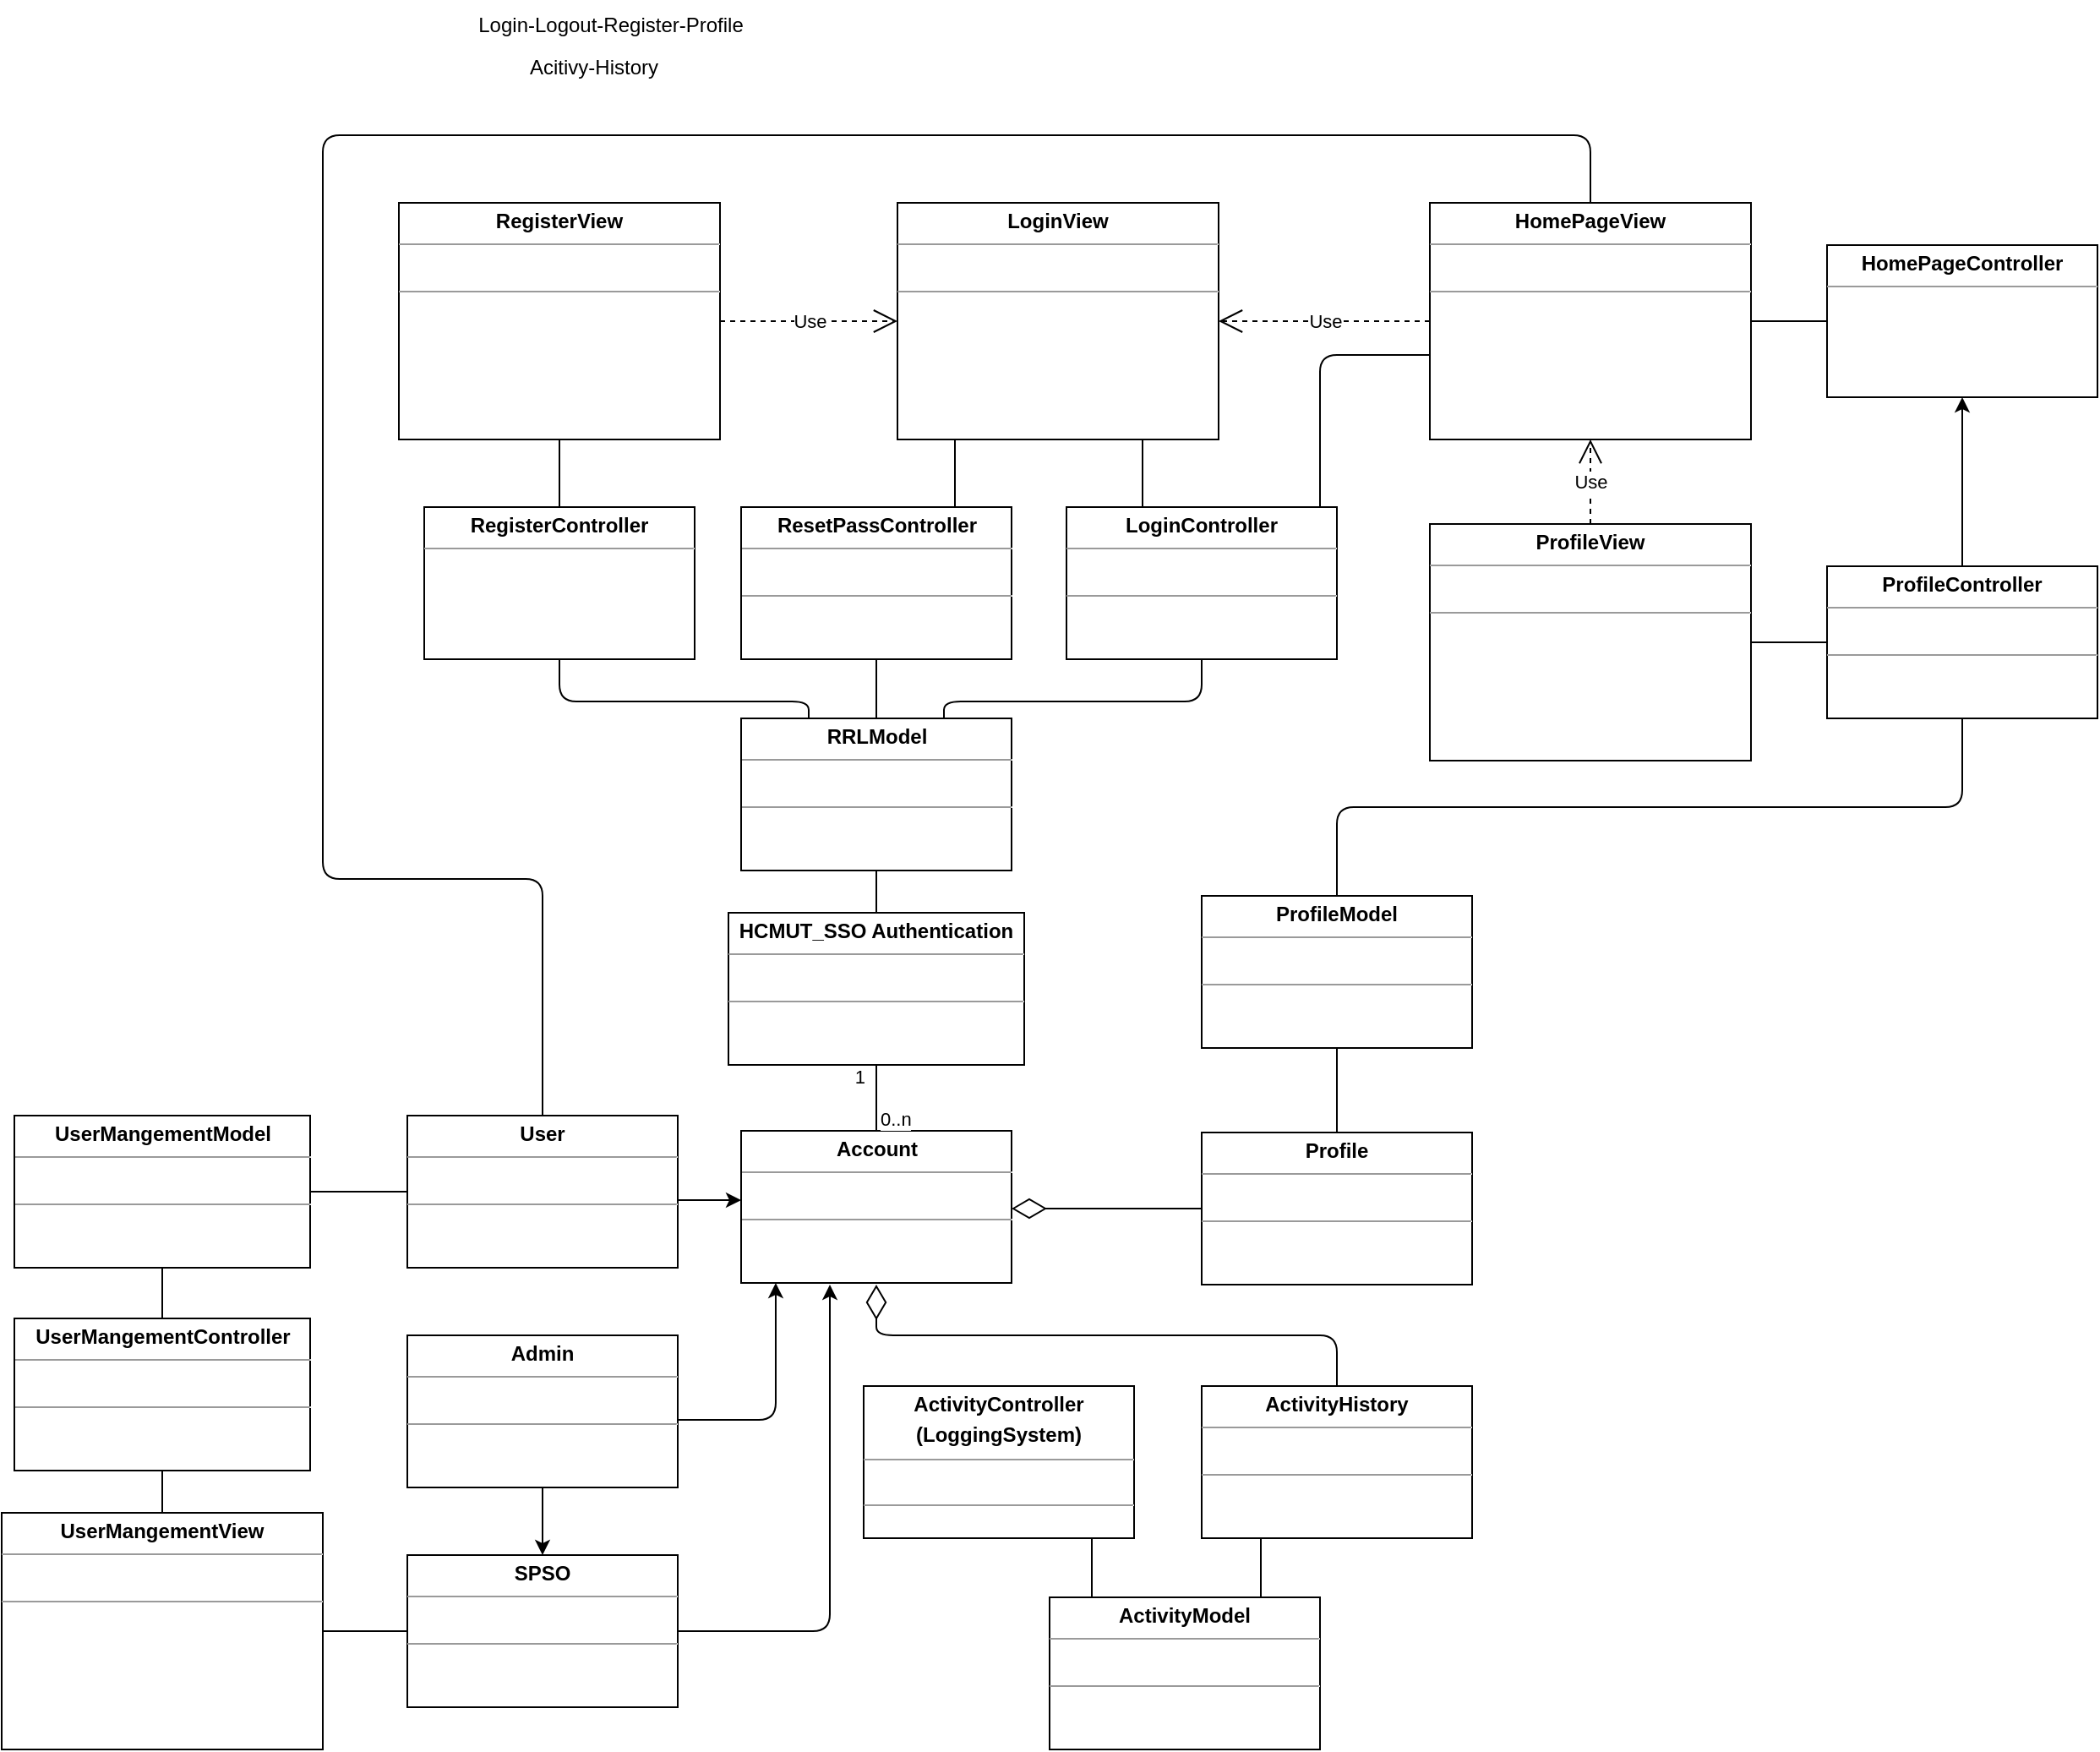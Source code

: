 <mxfile version="22.0.6" type="google">
  <diagram id="RbD1MbEQ72EHGlofWFE-" name="Page-1">
    <mxGraphModel grid="1" page="1" gridSize="10" guides="1" tooltips="1" connect="1" arrows="1" fold="1" pageScale="1" pageWidth="850" pageHeight="1100" math="0" shadow="0">
      <root>
        <mxCell id="0" />
        <mxCell id="1" parent="0" />
        <mxCell id="41" style="edgeStyle=elbowEdgeStyle;shape=connector;rounded=1;html=1;labelBackgroundColor=default;strokeColor=default;fontFamily=Helvetica;fontSize=11;fontColor=default;endArrow=none;endFill=0;" edge="1" parent="1" target="52">
          <mxGeometry relative="1" as="geometry">
            <mxPoint x="445" y="300" as="sourcePoint" />
          </mxGeometry>
        </mxCell>
        <mxCell id="42" style="edgeStyle=elbowEdgeStyle;shape=connector;rounded=1;html=1;labelBackgroundColor=default;strokeColor=default;fontFamily=Helvetica;fontSize=11;fontColor=default;endArrow=none;endFill=0;" edge="1" parent="1" source="43" target="61">
          <mxGeometry relative="1" as="geometry" />
        </mxCell>
        <mxCell id="43" value="&lt;p style=&quot;margin:0px;margin-top:4px;text-align:center;&quot;&gt;&lt;b&gt;LoginView&lt;/b&gt;&lt;/p&gt;&lt;hr size=&quot;1&quot;&gt;&lt;p style=&quot;margin:0px;margin-left:4px;&quot;&gt;&lt;br&gt;&lt;/p&gt;&lt;hr size=&quot;1&quot;&gt;&lt;p style=&quot;margin:0px;margin-left:4px;&quot;&gt;&lt;br&gt;&lt;/p&gt;" style="verticalAlign=top;align=left;overflow=fill;fontSize=12;fontFamily=Helvetica;html=1;" vertex="1" parent="1">
          <mxGeometry x="300" y="160" width="190" height="140" as="geometry" />
        </mxCell>
        <mxCell id="44" style="edgeStyle=elbowEdgeStyle;shape=connector;rounded=1;html=1;labelBackgroundColor=default;strokeColor=default;fontFamily=Helvetica;fontSize=11;fontColor=default;endArrow=none;endFill=0;elbow=vertical;exitX=0.25;exitY=0;exitDx=0;exitDy=0;" edge="1" parent="1" source="LM0QL2qeHC5SiXQ_91Bi-105">
          <mxGeometry relative="1" as="geometry">
            <mxPoint x="100" y="430" as="targetPoint" />
            <Array as="points">
              <mxPoint x="220" y="455" />
            </Array>
          </mxGeometry>
        </mxCell>
        <mxCell id="45" style="edgeStyle=elbowEdgeStyle;shape=connector;rounded=1;html=1;labelBackgroundColor=default;strokeColor=default;fontFamily=Helvetica;fontSize=11;fontColor=default;endArrow=none;endFill=0;elbow=vertical;exitX=0.75;exitY=0;exitDx=0;exitDy=0;" edge="1" parent="1" source="LM0QL2qeHC5SiXQ_91Bi-105" target="52">
          <mxGeometry relative="1" as="geometry">
            <Array as="points">
              <mxPoint x="360" y="455" />
            </Array>
          </mxGeometry>
        </mxCell>
        <mxCell id="46" value="&lt;p style=&quot;margin:0px;margin-top:4px;text-align:center;&quot;&gt;&lt;b&gt;HCMUT_SSO Authentication&lt;/b&gt;&lt;/p&gt;&lt;hr size=&quot;1&quot;&gt;&lt;p style=&quot;margin:0px;margin-left:4px;&quot;&gt;&lt;br&gt;&lt;/p&gt;&lt;hr size=&quot;1&quot;&gt;&lt;p style=&quot;margin:0px;margin-left:4px;&quot;&gt;&lt;br&gt;&lt;/p&gt;" style="verticalAlign=top;align=left;overflow=fill;fontSize=12;fontFamily=Helvetica;html=1;" vertex="1" parent="1">
          <mxGeometry x="200" y="580" width="175" height="90" as="geometry" />
        </mxCell>
        <mxCell id="76" style="edgeStyle=elbowEdgeStyle;elbow=vertical;html=1;endArrow=none;endFill=0;startArrow=diamondThin;startFill=0;startSize=18;" edge="1" parent="1" target="75">
          <mxGeometry relative="1" as="geometry">
            <mxPoint x="367.5" y="755" as="sourcePoint" />
          </mxGeometry>
        </mxCell>
        <mxCell id="47" value="&lt;p style=&quot;margin:0px;margin-top:4px;text-align:center;&quot;&gt;&lt;b&gt;Account&lt;/b&gt;&lt;/p&gt;&lt;hr size=&quot;1&quot;&gt;&lt;p style=&quot;margin:0px;margin-left:4px;&quot;&gt;&lt;br&gt;&lt;/p&gt;&lt;hr size=&quot;1&quot;&gt;&lt;p style=&quot;margin:0px;margin-left:4px;&quot;&gt;&lt;br&gt;&lt;/p&gt;" style="verticalAlign=top;align=left;overflow=fill;fontSize=12;fontFamily=Helvetica;html=1;" vertex="1" parent="1">
          <mxGeometry x="207.5" y="709" width="160" height="90" as="geometry" />
        </mxCell>
        <mxCell id="blGYwX5uYEYKVQdctouh-102" style="edgeStyle=orthogonalEdgeStyle;rounded=1;orthogonalLoop=1;jettySize=auto;html=1;endArrow=none;endFill=0;" edge="1" parent="1" source="48" target="87">
          <mxGeometry relative="1" as="geometry">
            <Array as="points">
              <mxPoint x="710" y="120" />
              <mxPoint x="-40" y="120" />
              <mxPoint x="-40" y="560" />
              <mxPoint x="90" y="560" />
            </Array>
          </mxGeometry>
        </mxCell>
        <mxCell id="48" value="&lt;p style=&quot;margin:0px;margin-top:4px;text-align:center;&quot;&gt;&lt;b&gt;HomePageView&lt;/b&gt;&lt;/p&gt;&lt;hr size=&quot;1&quot;&gt;&lt;p style=&quot;margin:0px;margin-left:4px;&quot;&gt;&lt;br&gt;&lt;/p&gt;&lt;hr size=&quot;1&quot;&gt;&lt;p style=&quot;margin:0px;margin-left:4px;&quot;&gt;&lt;br&gt;&lt;/p&gt;" style="verticalAlign=top;align=left;overflow=fill;fontSize=12;fontFamily=Helvetica;html=1;" vertex="1" parent="1">
          <mxGeometry x="615" y="160" width="190" height="140" as="geometry" />
        </mxCell>
        <mxCell id="49" style="edgeStyle=none;html=1;entryX=0.5;entryY=0;entryDx=0;entryDy=0;endArrow=none;endFill=0;" edge="1" parent="1" source="50">
          <mxGeometry relative="1" as="geometry">
            <mxPoint x="100" y="340" as="targetPoint" />
          </mxGeometry>
        </mxCell>
        <mxCell id="50" value="&lt;p style=&quot;margin:0px;margin-top:4px;text-align:center;&quot;&gt;&lt;b&gt;RegisterView&lt;/b&gt;&lt;/p&gt;&lt;hr size=&quot;1&quot;&gt;&lt;p style=&quot;margin:0px;margin-left:4px;&quot;&gt;&lt;br&gt;&lt;/p&gt;&lt;hr size=&quot;1&quot;&gt;&lt;p style=&quot;margin:0px;margin-left:4px;&quot;&gt;&lt;br&gt;&lt;/p&gt;" style="verticalAlign=top;align=left;overflow=fill;fontSize=12;fontFamily=Helvetica;html=1;" vertex="1" parent="1">
          <mxGeometry x="5" y="160" width="190" height="140" as="geometry" />
        </mxCell>
        <mxCell id="51" style="edgeStyle=elbowEdgeStyle;html=1;endArrow=none;endFill=0;elbow=vertical;" edge="1" parent="1" source="52" target="48">
          <mxGeometry relative="1" as="geometry">
            <Array as="points">
              <mxPoint x="550" y="250" />
            </Array>
          </mxGeometry>
        </mxCell>
        <mxCell id="52" value="&lt;p style=&quot;margin:0px;margin-top:4px;text-align:center;&quot;&gt;&lt;b&gt;LoginController&lt;/b&gt;&lt;/p&gt;&lt;hr size=&quot;1&quot;&gt;&lt;p style=&quot;margin:0px;margin-left:4px;&quot;&gt;&lt;br&gt;&lt;/p&gt;&lt;hr size=&quot;1&quot;&gt;&lt;p style=&quot;margin:0px;margin-left:4px;&quot;&gt;&lt;br&gt;&lt;/p&gt;" style="verticalAlign=top;align=left;overflow=fill;fontSize=12;fontFamily=Helvetica;html=1;" vertex="1" parent="1">
          <mxGeometry x="400" y="340" width="160" height="90" as="geometry" />
        </mxCell>
        <mxCell id="64" style="edgeStyle=none;html=1;endArrow=none;endFill=0;" edge="1" parent="1" source="53" target="48">
          <mxGeometry relative="1" as="geometry" />
        </mxCell>
        <mxCell id="53" value="&lt;p style=&quot;margin:0px;margin-top:4px;text-align:center;&quot;&gt;&lt;b&gt;HomePageController&lt;/b&gt;&lt;/p&gt;&lt;hr size=&quot;1&quot;&gt;&lt;p style=&quot;margin:0px;margin-left:4px;&quot;&gt;&lt;/p&gt;&lt;p style=&quot;margin:0px;margin-left:4px;&quot;&gt;&lt;br&gt;&lt;/p&gt;" style="verticalAlign=top;align=left;overflow=fill;fontSize=12;fontFamily=Helvetica;html=1;" vertex="1" parent="1">
          <mxGeometry x="850" y="185" width="160" height="90" as="geometry" />
        </mxCell>
        <mxCell id="59" value="Use" style="endArrow=open;endSize=12;dashed=1;html=1;rounded=1;labelBackgroundColor=default;strokeColor=default;fontFamily=Helvetica;fontSize=11;fontColor=default;shape=connector;" edge="1" parent="1" source="69" target="48">
          <mxGeometry width="160" relative="1" as="geometry">
            <mxPoint x="520" y="400" as="sourcePoint" />
            <mxPoint x="680" y="400" as="targetPoint" />
          </mxGeometry>
        </mxCell>
        <mxCell id="60" style="edgeStyle=none;shape=connector;rounded=1;html=1;labelBackgroundColor=default;strokeColor=default;fontFamily=Helvetica;fontSize=11;fontColor=default;endArrow=none;endFill=0;entryX=0.5;entryY=0;entryDx=0;entryDy=0;" edge="1" parent="1" source="61" target="LM0QL2qeHC5SiXQ_91Bi-105">
          <mxGeometry relative="1" as="geometry">
            <Array as="points" />
          </mxGeometry>
        </mxCell>
        <mxCell id="61" value="&lt;p style=&quot;margin:0px;margin-top:4px;text-align:center;&quot;&gt;&lt;b&gt;ResetPassController&lt;/b&gt;&lt;/p&gt;&lt;hr size=&quot;1&quot;&gt;&lt;p style=&quot;margin:0px;margin-left:4px;&quot;&gt;&lt;br&gt;&lt;/p&gt;&lt;hr size=&quot;1&quot;&gt;&lt;p style=&quot;margin:0px;margin-left:4px;&quot;&gt;&lt;br&gt;&lt;/p&gt;" style="verticalAlign=top;align=left;overflow=fill;fontSize=12;fontFamily=Helvetica;html=1;" vertex="1" parent="1">
          <mxGeometry x="207.5" y="340" width="160" height="90" as="geometry" />
        </mxCell>
        <mxCell id="62" value="&lt;p style=&quot;margin:0px;margin-top:4px;text-align:center;&quot;&gt;&lt;b&gt;RegisterController&lt;/b&gt;&lt;/p&gt;&lt;hr size=&quot;1&quot;&gt;&lt;p style=&quot;margin:0px;margin-left:4px;&quot;&gt;&lt;br&gt;&lt;/p&gt;&lt;p style=&quot;margin:0px;margin-left:4px;&quot;&gt;&lt;br&gt;&lt;/p&gt;" style="verticalAlign=top;align=left;overflow=fill;fontSize=12;fontFamily=Helvetica;html=1;" vertex="1" parent="1">
          <mxGeometry x="20" y="340" width="160" height="90" as="geometry" />
        </mxCell>
        <mxCell id="67" value="Login-Logout-Register-Profile" style="text;html=1;align=center;verticalAlign=middle;resizable=0;points=[];autosize=1;strokeColor=none;fillColor=none;" vertex="1" parent="1">
          <mxGeometry x="40" y="40" width="180" height="30" as="geometry" />
        </mxCell>
        <mxCell id="71" style="edgeStyle=none;html=1;endArrow=classic;endFill=1;" edge="1" parent="1" source="68" target="53">
          <mxGeometry relative="1" as="geometry" />
        </mxCell>
        <mxCell id="72" style="edgeStyle=none;html=1;endArrow=none;endFill=0;" edge="1" parent="1" source="68" target="69">
          <mxGeometry relative="1" as="geometry" />
        </mxCell>
        <mxCell id="77" style="edgeStyle=elbowEdgeStyle;elbow=vertical;html=1;endArrow=none;endFill=0;entryX=0.5;entryY=0;entryDx=0;entryDy=0;" edge="1" parent="1" source="68" target="LM0QL2qeHC5SiXQ_91Bi-103">
          <mxGeometry relative="1" as="geometry" />
        </mxCell>
        <mxCell id="68" value="&lt;p style=&quot;margin:0px;margin-top:4px;text-align:center;&quot;&gt;&lt;b&gt;ProfileController&lt;/b&gt;&lt;/p&gt;&lt;hr size=&quot;1&quot;&gt;&lt;p style=&quot;margin:0px;margin-left:4px;&quot;&gt;&lt;br&gt;&lt;/p&gt;&lt;hr size=&quot;1&quot;&gt;&lt;p style=&quot;margin:0px;margin-left:4px;&quot;&gt;&lt;br&gt;&lt;/p&gt;" style="verticalAlign=top;align=left;overflow=fill;fontSize=12;fontFamily=Helvetica;html=1;" vertex="1" parent="1">
          <mxGeometry x="850" y="375" width="160" height="90" as="geometry" />
        </mxCell>
        <mxCell id="69" value="&lt;p style=&quot;margin:0px;margin-top:4px;text-align:center;&quot;&gt;&lt;b&gt;ProfileView&lt;/b&gt;&lt;/p&gt;&lt;hr size=&quot;1&quot;&gt;&lt;p style=&quot;margin:0px;margin-left:4px;&quot;&gt;&lt;br&gt;&lt;/p&gt;&lt;hr size=&quot;1&quot;&gt;&lt;p style=&quot;margin:0px;margin-left:4px;&quot;&gt;&lt;br&gt;&lt;/p&gt;" style="verticalAlign=top;align=left;overflow=fill;fontSize=12;fontFamily=Helvetica;html=1;" vertex="1" parent="1">
          <mxGeometry x="615" y="350" width="190" height="140" as="geometry" />
        </mxCell>
        <mxCell id="75" value="&lt;p style=&quot;margin:0px;margin-top:4px;text-align:center;&quot;&gt;&lt;b&gt;Profile&lt;/b&gt;&lt;/p&gt;&lt;hr size=&quot;1&quot;&gt;&lt;p style=&quot;margin:0px;margin-left:4px;&quot;&gt;&lt;br&gt;&lt;/p&gt;&lt;hr size=&quot;1&quot;&gt;&lt;p style=&quot;margin:0px;margin-left:4px;&quot;&gt;&lt;br&gt;&lt;/p&gt;" style="verticalAlign=top;align=left;overflow=fill;fontSize=12;fontFamily=Helvetica;html=1;" vertex="1" parent="1">
          <mxGeometry x="480" y="710" width="160" height="90" as="geometry" />
        </mxCell>
        <mxCell id="78" value="Acitivy-History" style="text;html=1;align=center;verticalAlign=middle;resizable=0;points=[];autosize=1;strokeColor=none;fillColor=none;" vertex="1" parent="1">
          <mxGeometry x="70" y="65" width="100" height="30" as="geometry" />
        </mxCell>
        <mxCell id="80" style="edgeStyle=elbowEdgeStyle;elbow=vertical;html=1;endArrow=diamondThin;endFill=0;startSize=18;endSize=18;" edge="1" parent="1" source="79">
          <mxGeometry relative="1" as="geometry">
            <mxPoint x="287.5" y="800" as="targetPoint" />
          </mxGeometry>
        </mxCell>
        <mxCell id="82" style="edgeStyle=elbowEdgeStyle;html=1;endArrow=none;endFill=0;" edge="1" parent="1" source="v2l93eo_d5t7JPT_6LXB-103" target="81">
          <mxGeometry relative="1" as="geometry" />
        </mxCell>
        <mxCell id="79" value="&lt;p style=&quot;margin:0px;margin-top:4px;text-align:center;&quot;&gt;&lt;b&gt;ActivityHistory&lt;/b&gt;&lt;/p&gt;&lt;hr size=&quot;1&quot;&gt;&lt;p style=&quot;margin:0px;margin-left:4px;&quot;&gt;&lt;br&gt;&lt;/p&gt;&lt;hr size=&quot;1&quot;&gt;&lt;p style=&quot;margin:0px;margin-left:4px;&quot;&gt;&lt;br&gt;&lt;/p&gt;" style="verticalAlign=top;align=left;overflow=fill;fontSize=12;fontFamily=Helvetica;html=1;" vertex="1" parent="1">
          <mxGeometry x="480" y="860" width="160" height="90" as="geometry" />
        </mxCell>
        <mxCell id="81" value="&lt;p style=&quot;margin:0px;margin-top:4px;text-align:center;&quot;&gt;&lt;b&gt;ActivityController&lt;/b&gt;&lt;/p&gt;&lt;p style=&quot;margin:0px;margin-top:4px;text-align:center;&quot;&gt;&lt;b&gt;(LoggingSystem)&lt;/b&gt;&lt;/p&gt;&lt;hr size=&quot;1&quot;&gt;&lt;p style=&quot;margin:0px;margin-left:4px;&quot;&gt;&lt;br&gt;&lt;/p&gt;&lt;hr size=&quot;1&quot;&gt;&lt;p style=&quot;margin:0px;margin-left:4px;&quot;&gt;&lt;br&gt;&lt;/p&gt;" style="verticalAlign=top;align=left;overflow=fill;fontSize=12;fontFamily=Helvetica;html=1;" vertex="1" parent="1">
          <mxGeometry x="280" y="860" width="160" height="90" as="geometry" />
        </mxCell>
        <mxCell id="89" style="edgeStyle=elbowEdgeStyle;elbow=vertical;html=1;endArrow=classic;endFill=1;entryX=0.128;entryY=0.989;entryDx=0;entryDy=0;entryPerimeter=0;" edge="1" parent="1" source="85">
          <mxGeometry relative="1" as="geometry">
            <Array as="points">
              <mxPoint x="210" y="880" />
            </Array>
            <mxPoint x="227.98" y="799.01" as="targetPoint" />
          </mxGeometry>
        </mxCell>
        <mxCell id="93" style="edgeStyle=elbowEdgeStyle;html=1;endArrow=classic;endFill=1;" edge="1" parent="1" source="85" target="86">
          <mxGeometry relative="1" as="geometry" />
        </mxCell>
        <mxCell id="85" value="&lt;p style=&quot;margin:0px;margin-top:4px;text-align:center;&quot;&gt;&lt;b&gt;Admin&lt;/b&gt;&lt;/p&gt;&lt;hr size=&quot;1&quot;&gt;&lt;p style=&quot;margin:0px;margin-left:4px;&quot;&gt;&lt;br&gt;&lt;/p&gt;&lt;hr size=&quot;1&quot;&gt;&lt;p style=&quot;margin:0px;margin-left:4px;&quot;&gt;&lt;br&gt;&lt;/p&gt;" style="verticalAlign=top;align=left;overflow=fill;fontSize=12;fontFamily=Helvetica;html=1;" vertex="1" parent="1">
          <mxGeometry x="10" y="830" width="160" height="90" as="geometry" />
        </mxCell>
        <mxCell id="92" style="edgeStyle=elbowEdgeStyle;html=1;endArrow=classic;endFill=1;" edge="1" parent="1" source="86">
          <mxGeometry relative="1" as="geometry">
            <Array as="points">
              <mxPoint x="260" y="890" />
            </Array>
            <mxPoint x="260" y="800" as="targetPoint" />
          </mxGeometry>
        </mxCell>
        <mxCell id="97" style="edgeStyle=orthogonalEdgeStyle;html=1;endArrow=none;endFill=0;" edge="1" parent="1" source="86" target="95">
          <mxGeometry relative="1" as="geometry" />
        </mxCell>
        <mxCell id="86" value="&lt;p style=&quot;margin:0px;margin-top:4px;text-align:center;&quot;&gt;&lt;b&gt;SPSO&lt;/b&gt;&lt;/p&gt;&lt;hr size=&quot;1&quot;&gt;&lt;p style=&quot;margin:0px;margin-left:4px;&quot;&gt;&lt;br&gt;&lt;/p&gt;&lt;hr size=&quot;1&quot;&gt;&lt;p style=&quot;margin:0px;margin-left:4px;&quot;&gt;&lt;br&gt;&lt;/p&gt;" style="verticalAlign=top;align=left;overflow=fill;fontSize=12;fontFamily=Helvetica;html=1;" vertex="1" parent="1">
          <mxGeometry x="10" y="960" width="160" height="90" as="geometry" />
        </mxCell>
        <mxCell id="88" style="edgeStyle=elbowEdgeStyle;elbow=vertical;html=1;endArrow=classic;endFill=1;" edge="1" parent="1" source="87">
          <mxGeometry relative="1" as="geometry">
            <mxPoint x="207.5" y="750" as="targetPoint" />
          </mxGeometry>
        </mxCell>
        <mxCell id="87" value="&lt;p style=&quot;margin:0px;margin-top:4px;text-align:center;&quot;&gt;&lt;b&gt;User&lt;/b&gt;&lt;/p&gt;&lt;hr size=&quot;1&quot;&gt;&lt;p style=&quot;margin:0px;margin-left:4px;&quot;&gt;&lt;br&gt;&lt;/p&gt;&lt;hr size=&quot;1&quot;&gt;&lt;p style=&quot;margin:0px;margin-left:4px;&quot;&gt;&lt;br&gt;&lt;/p&gt;" style="verticalAlign=top;align=left;overflow=fill;fontSize=12;fontFamily=Helvetica;html=1;" vertex="1" parent="1">
          <mxGeometry x="10" y="700" width="160" height="90" as="geometry" />
        </mxCell>
        <mxCell id="95" value="&lt;p style=&quot;margin:0px;margin-top:4px;text-align:center;&quot;&gt;&lt;b&gt;UserMangementView&lt;/b&gt;&lt;/p&gt;&lt;hr size=&quot;1&quot;&gt;&lt;p style=&quot;margin:0px;margin-left:4px;&quot;&gt;&lt;br&gt;&lt;/p&gt;&lt;hr size=&quot;1&quot;&gt;&lt;p style=&quot;margin:0px;margin-left:4px;&quot;&gt;&lt;br&gt;&lt;/p&gt;" style="verticalAlign=top;align=left;overflow=fill;fontSize=12;fontFamily=Helvetica;html=1;" vertex="1" parent="1">
          <mxGeometry x="-230" y="935" width="190" height="140" as="geometry" />
        </mxCell>
        <mxCell id="100" style="edgeStyle=orthogonalEdgeStyle;html=1;endArrow=none;endFill=0;" edge="1" parent="1" source="98" target="95">
          <mxGeometry relative="1" as="geometry" />
        </mxCell>
        <mxCell id="101" style="edgeStyle=orthogonalEdgeStyle;html=1;endArrow=none;endFill=0;" edge="1" parent="1" source="v2l93eo_d5t7JPT_6LXB-101" target="87">
          <mxGeometry relative="1" as="geometry">
            <Array as="points">
              <mxPoint x="-135" y="760" />
            </Array>
          </mxGeometry>
        </mxCell>
        <mxCell id="98" value="&lt;p style=&quot;margin:0px;margin-top:4px;text-align:center;&quot;&gt;&lt;b&gt;UserMangementController&lt;/b&gt;&lt;/p&gt;&lt;hr size=&quot;1&quot;&gt;&lt;p style=&quot;margin:0px;margin-left:4px;&quot;&gt;&lt;br&gt;&lt;/p&gt;&lt;hr size=&quot;1&quot;&gt;&lt;p style=&quot;margin:0px;margin-left:4px;&quot;&gt;&lt;br&gt;&lt;/p&gt;" style="verticalAlign=top;align=left;overflow=fill;fontSize=12;fontFamily=Helvetica;html=1;" vertex="1" parent="1">
          <mxGeometry x="-222.5" y="820" width="175" height="90" as="geometry" />
        </mxCell>
        <mxCell id="HjkUOH5s59dNMtZBkWgO-101" value="Use" style="endArrow=open;endSize=12;dashed=1;html=1;rounded=1;labelBackgroundColor=default;strokeColor=default;fontFamily=Helvetica;fontSize=11;fontColor=default;shape=connector;entryX=1;entryY=0.5;entryDx=0;entryDy=0;exitX=0;exitY=0.5;exitDx=0;exitDy=0;" edge="1" parent="1" source="48" target="43">
          <mxGeometry width="160" relative="1" as="geometry">
            <mxPoint x="625" y="240" as="sourcePoint" />
            <mxPoint x="500" y="240" as="targetPoint" />
          </mxGeometry>
        </mxCell>
        <mxCell id="eOXz3_EAJmNGguyaQcHf-101" value="Use" style="endArrow=open;endSize=12;dashed=1;html=1;rounded=1;labelBackgroundColor=default;strokeColor=default;fontFamily=Helvetica;fontSize=11;fontColor=default;shape=connector;entryX=0;entryY=0.5;entryDx=0;entryDy=0;exitX=1;exitY=0.5;exitDx=0;exitDy=0;" edge="1" parent="1" source="50" target="43">
          <mxGeometry width="160" relative="1" as="geometry">
            <mxPoint x="625" y="240" as="sourcePoint" />
            <mxPoint x="500" y="240" as="targetPoint" />
          </mxGeometry>
        </mxCell>
        <mxCell id="LM0QL2qeHC5SiXQ_91Bi-104" style="edgeStyle=orthogonalEdgeStyle;rounded=0;orthogonalLoop=1;jettySize=auto;html=1;endArrow=none;endFill=0;" edge="1" parent="1" source="LM0QL2qeHC5SiXQ_91Bi-103" target="75">
          <mxGeometry relative="1" as="geometry" />
        </mxCell>
        <mxCell id="LM0QL2qeHC5SiXQ_91Bi-103" value="&lt;p style=&quot;margin:0px;margin-top:4px;text-align:center;&quot;&gt;&lt;b&gt;ProfileModel&lt;/b&gt;&lt;/p&gt;&lt;hr size=&quot;1&quot;&gt;&lt;p style=&quot;margin:0px;margin-left:4px;&quot;&gt;&lt;br&gt;&lt;/p&gt;&lt;hr size=&quot;1&quot;&gt;&lt;p style=&quot;margin:0px;margin-left:4px;&quot;&gt;&lt;br&gt;&lt;/p&gt;" style="verticalAlign=top;align=left;overflow=fill;fontSize=12;fontFamily=Helvetica;html=1;" vertex="1" parent="1">
          <mxGeometry x="480" y="570" width="160" height="90" as="geometry" />
        </mxCell>
        <mxCell id="LM0QL2qeHC5SiXQ_91Bi-106" style="edgeStyle=orthogonalEdgeStyle;shape=connector;rounded=0;orthogonalLoop=1;jettySize=auto;html=1;labelBackgroundColor=default;strokeColor=default;align=center;verticalAlign=middle;fontFamily=Helvetica;fontSize=11;fontColor=default;endArrow=none;endFill=0;" edge="1" parent="1" source="LM0QL2qeHC5SiXQ_91Bi-105" target="46">
          <mxGeometry relative="1" as="geometry" />
        </mxCell>
        <mxCell id="LM0QL2qeHC5SiXQ_91Bi-105" value="&lt;p style=&quot;margin:0px;margin-top:4px;text-align:center;&quot;&gt;&lt;b&gt;RRLModel&lt;/b&gt;&lt;/p&gt;&lt;hr size=&quot;1&quot;&gt;&lt;p style=&quot;margin:0px;margin-left:4px;&quot;&gt;&lt;br&gt;&lt;/p&gt;&lt;hr size=&quot;1&quot;&gt;&lt;p style=&quot;margin:0px;margin-left:4px;&quot;&gt;&lt;br&gt;&lt;/p&gt;" style="verticalAlign=top;align=left;overflow=fill;fontSize=12;fontFamily=Helvetica;html=1;" vertex="1" parent="1">
          <mxGeometry x="207.5" y="465" width="160" height="90" as="geometry" />
        </mxCell>
        <mxCell id="xTWZpvNnkh8P_m3VsE51-101" value="" style="endArrow=none;html=1;endSize=12;startArrow=none;startSize=14;startFill=0;edgeStyle=orthogonalEdgeStyle;rounded=0;endFill=0;" edge="1" parent="1" source="47" target="46">
          <mxGeometry relative="1" as="geometry">
            <mxPoint x="220" y="590" as="sourcePoint" />
            <mxPoint x="380" y="590" as="targetPoint" />
          </mxGeometry>
        </mxCell>
        <mxCell id="xTWZpvNnkh8P_m3VsE51-102" value="0..n" style="edgeLabel;resizable=0;html=1;align=left;verticalAlign=top;" connectable="0" vertex="1" parent="xTWZpvNnkh8P_m3VsE51-101">
          <mxGeometry x="-1" relative="1" as="geometry">
            <mxPoint y="-20" as="offset" />
          </mxGeometry>
        </mxCell>
        <mxCell id="xTWZpvNnkh8P_m3VsE51-103" value="1" style="edgeLabel;resizable=0;html=1;align=right;verticalAlign=top;" connectable="0" vertex="1" parent="xTWZpvNnkh8P_m3VsE51-101">
          <mxGeometry x="1" relative="1" as="geometry">
            <mxPoint x="-6" y="-6" as="offset" />
          </mxGeometry>
        </mxCell>
        <mxCell id="v2l93eo_d5t7JPT_6LXB-102" style="edgeStyle=orthogonalEdgeStyle;rounded=0;orthogonalLoop=1;jettySize=auto;html=1;endArrow=none;endFill=0;" edge="1" parent="1" source="v2l93eo_d5t7JPT_6LXB-101" target="98">
          <mxGeometry relative="1" as="geometry" />
        </mxCell>
        <mxCell id="v2l93eo_d5t7JPT_6LXB-101" value="&lt;p style=&quot;margin:0px;margin-top:4px;text-align:center;&quot;&gt;&lt;b&gt;UserMangementModel&lt;/b&gt;&lt;/p&gt;&lt;hr size=&quot;1&quot;&gt;&lt;p style=&quot;margin:0px;margin-left:4px;&quot;&gt;&lt;br&gt;&lt;/p&gt;&lt;hr size=&quot;1&quot;&gt;&lt;p style=&quot;margin:0px;margin-left:4px;&quot;&gt;&lt;br&gt;&lt;/p&gt;" style="verticalAlign=top;align=left;overflow=fill;fontSize=12;fontFamily=Helvetica;html=1;" vertex="1" parent="1">
          <mxGeometry x="-222.5" y="700" width="175" height="90" as="geometry" />
        </mxCell>
        <mxCell id="v2l93eo_d5t7JPT_6LXB-104" style="edgeStyle=elbowEdgeStyle;rounded=0;orthogonalLoop=1;jettySize=auto;html=1;endArrow=none;endFill=0;" edge="1" parent="1" source="v2l93eo_d5t7JPT_6LXB-103" target="79">
          <mxGeometry relative="1" as="geometry" />
        </mxCell>
        <mxCell id="v2l93eo_d5t7JPT_6LXB-103" value="&lt;p style=&quot;margin:0px;margin-top:4px;text-align:center;&quot;&gt;&lt;b&gt;ActivityModel&lt;/b&gt;&lt;/p&gt;&lt;hr size=&quot;1&quot;&gt;&lt;p style=&quot;margin:0px;margin-left:4px;&quot;&gt;&lt;br&gt;&lt;/p&gt;&lt;hr size=&quot;1&quot;&gt;&lt;p style=&quot;margin:0px;margin-left:4px;&quot;&gt;&lt;br&gt;&lt;/p&gt;" style="verticalAlign=top;align=left;overflow=fill;fontSize=12;fontFamily=Helvetica;html=1;" vertex="1" parent="1">
          <mxGeometry x="390" y="985" width="160" height="90" as="geometry" />
        </mxCell>
      </root>
    </mxGraphModel>
  </diagram>
</mxfile>
